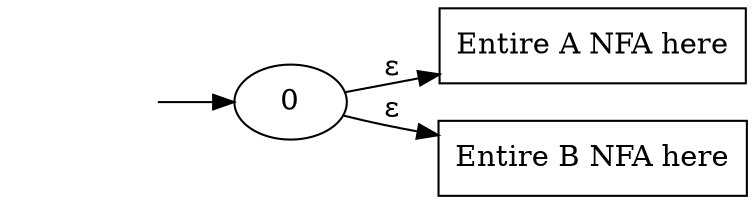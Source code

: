 digraph {
    rankdir="LR";
    entry [style=invis];
    A, B [shape=box];

    entry -> 0;
    0 -> A, B [label=<&epsilon;>];

    A [label="Entire A NFA here"];
    B [label="Entire B NFA here"];
}
